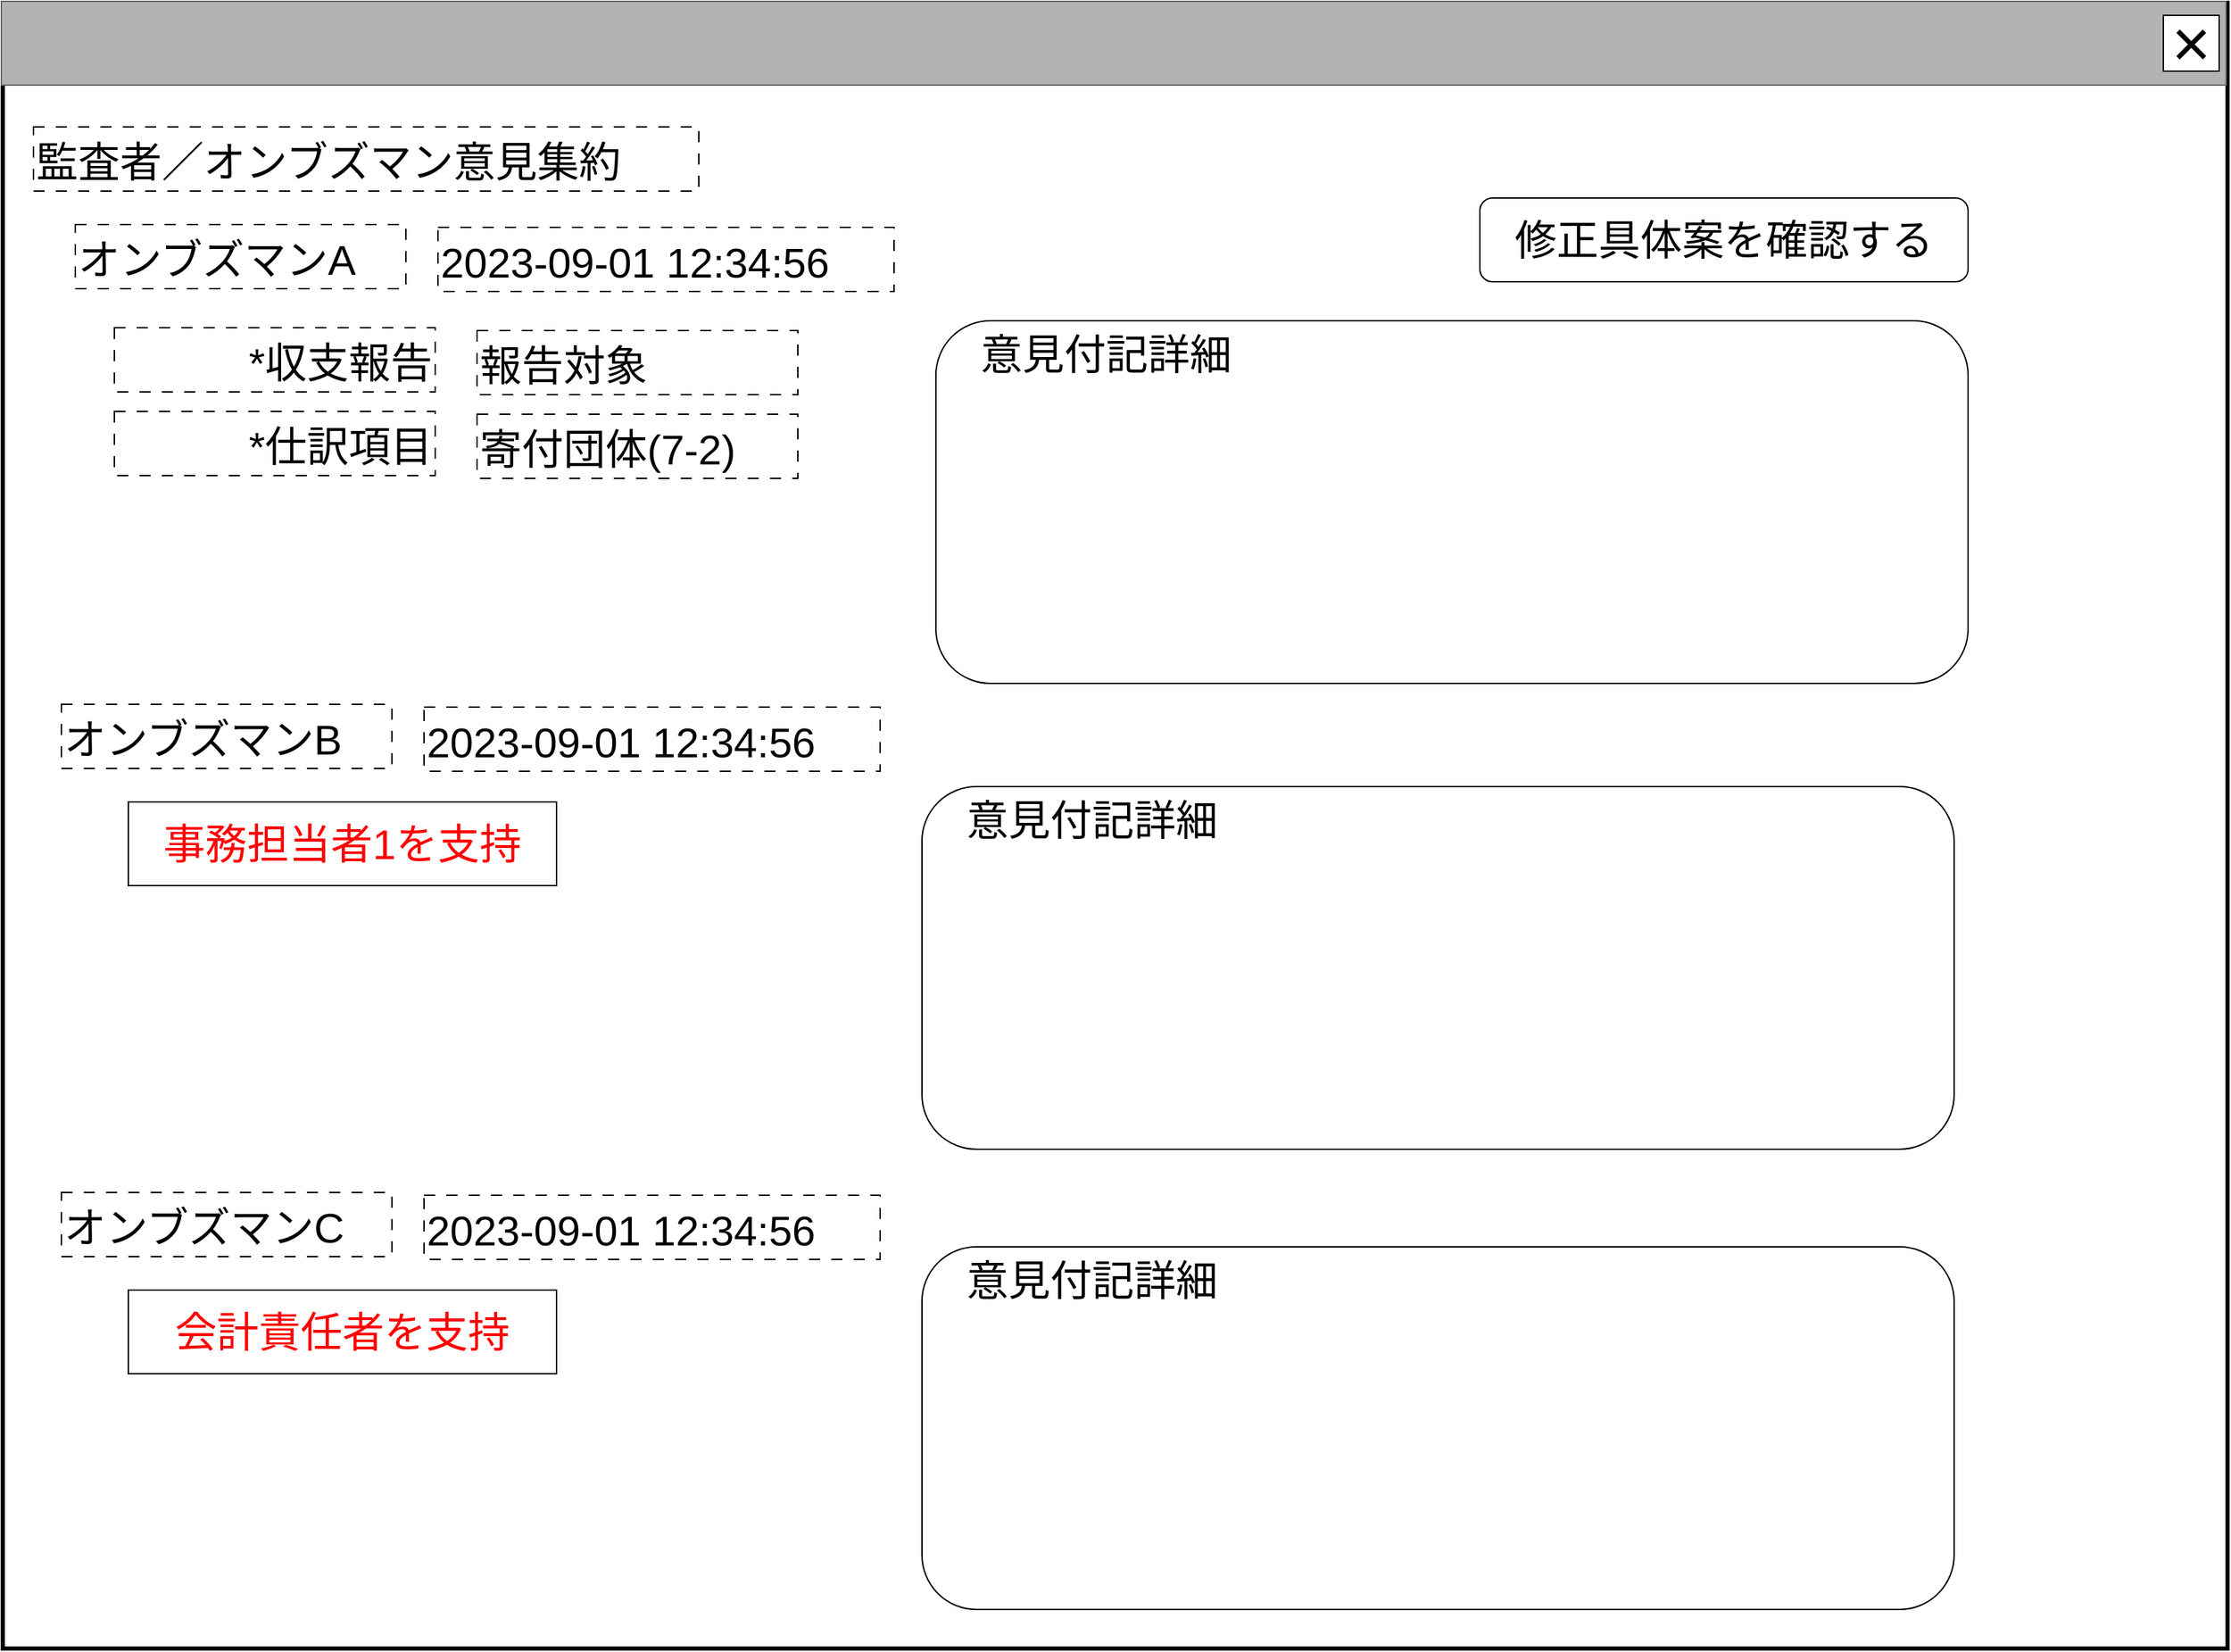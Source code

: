 <mxfile version="22.1.15" type="device">
  <diagram name="ページ1" id="LE8fIzdrHe0wcv1LTvfw">
    <mxGraphModel dx="1889" dy="1116" grid="1" gridSize="10" guides="1" tooltips="1" connect="1" arrows="1" fold="1" page="1" pageScale="1" pageWidth="1600" pageHeight="1200" math="0" shadow="0">
      <root>
        <mxCell id="0" />
        <mxCell id="cFaB45KztUIKXS-_cTrr-4" value="背景" style="locked=1;" parent="0" visible="0" />
        <mxCell id="cFaB45KztUIKXS-_cTrr-5" value="" style="rounded=0;whiteSpace=wrap;html=1;strokeWidth=3;" parent="cFaB45KztUIKXS-_cTrr-4" vertex="1">
          <mxGeometry x="1" y="1" width="1595" height="1180" as="geometry" />
        </mxCell>
        <mxCell id="cFaB45KztUIKXS-_cTrr-6" value="" style="rounded=0;whiteSpace=wrap;html=1;fillColor=#B3B3B3;fontColor=#333333;strokeColor=#666666;" parent="cFaB45KztUIKXS-_cTrr-4" vertex="1">
          <mxGeometry width="1595" height="60" as="geometry" />
        </mxCell>
        <mxCell id="cFaB45KztUIKXS-_cTrr-7" value="&lt;font style=&quot;font-size: 48px;&quot;&gt;×&lt;/font&gt;" style="rounded=0;whiteSpace=wrap;html=1;" parent="cFaB45KztUIKXS-_cTrr-4" vertex="1">
          <mxGeometry x="1550" y="10" width="40" height="40" as="geometry" />
        </mxCell>
        <mxCell id="cFaB45KztUIKXS-_cTrr-8" value="" style="rounded=0;whiteSpace=wrap;html=1;" parent="cFaB45KztUIKXS-_cTrr-4" vertex="1">
          <mxGeometry x="830" y="670" width="120" height="60" as="geometry" />
        </mxCell>
        <mxCell id="cFaB45KztUIKXS-_cTrr-9" value="ウインドウ" style="locked=1;" parent="0" />
        <mxCell id="cFaB45KztUIKXS-_cTrr-10" value="" style="rounded=0;whiteSpace=wrap;html=1;strokeWidth=3;" parent="cFaB45KztUIKXS-_cTrr-9" vertex="1">
          <mxGeometry x="1" y="1" width="1595" height="1180" as="geometry" />
        </mxCell>
        <mxCell id="cFaB45KztUIKXS-_cTrr-11" value="" style="rounded=0;whiteSpace=wrap;html=1;fillColor=#B3B3B3;fontColor=#333333;strokeColor=#666666;" parent="cFaB45KztUIKXS-_cTrr-9" vertex="1">
          <mxGeometry width="1595" height="60" as="geometry" />
        </mxCell>
        <mxCell id="cFaB45KztUIKXS-_cTrr-12" value="&lt;font style=&quot;font-size: 48px;&quot;&gt;×&lt;/font&gt;" style="rounded=0;whiteSpace=wrap;html=1;" parent="cFaB45KztUIKXS-_cTrr-9" vertex="1">
          <mxGeometry x="1550" y="10" width="40" height="40" as="geometry" />
        </mxCell>
        <mxCell id="cFaB45KztUIKXS-_cTrr-14" value="名称未設定レイヤ" style="" parent="0" />
        <mxCell id="7XUUMjl2pCJ0lQ--BuxK-3" value="&lt;span style=&quot;font-size: 30px;&quot;&gt;監査者／オンブズマン意見集約&lt;/span&gt;" style="rounded=0;whiteSpace=wrap;html=1;align=left;dashed=1;dashPattern=8 8;verticalAlign=bottom;" parent="cFaB45KztUIKXS-_cTrr-14" vertex="1">
          <mxGeometry x="23" y="90" width="477" height="46" as="geometry" />
        </mxCell>
        <mxCell id="7XUUMjl2pCJ0lQ--BuxK-4" value="&lt;span style=&quot;font-size: 30px;&quot;&gt;オンブズマンA&lt;/span&gt;" style="rounded=0;whiteSpace=wrap;html=1;align=left;dashed=1;dashPattern=8 8;verticalAlign=bottom;" parent="cFaB45KztUIKXS-_cTrr-14" vertex="1">
          <mxGeometry x="53" y="160" width="237" height="46" as="geometry" />
        </mxCell>
        <mxCell id="7XUUMjl2pCJ0lQ--BuxK-5" value="&lt;font style=&quot;font-size: 30px;&quot;&gt;修正具体案を確認する&lt;/font&gt;" style="rounded=1;whiteSpace=wrap;html=1;" parent="cFaB45KztUIKXS-_cTrr-14" vertex="1">
          <mxGeometry x="1060" y="141" width="350" height="60" as="geometry" />
        </mxCell>
        <mxCell id="7XUUMjl2pCJ0lQ--BuxK-6" value="&lt;font style=&quot;font-size: 30px;&quot;&gt;　意見付記詳細&lt;/font&gt;" style="rounded=1;whiteSpace=wrap;html=1;align=left;verticalAlign=top;" parent="cFaB45KztUIKXS-_cTrr-14" vertex="1">
          <mxGeometry x="670" y="229" width="740" height="260" as="geometry" />
        </mxCell>
        <mxCell id="7XUUMjl2pCJ0lQ--BuxK-7" value="&lt;span style=&quot;font-size: 30px;&quot;&gt;オンブズマンB&lt;/span&gt;" style="rounded=0;whiteSpace=wrap;html=1;align=left;dashed=1;dashPattern=8 8;verticalAlign=bottom;" parent="cFaB45KztUIKXS-_cTrr-14" vertex="1">
          <mxGeometry x="43" y="504" width="237" height="46" as="geometry" />
        </mxCell>
        <mxCell id="7XUUMjl2pCJ0lQ--BuxK-9" value="&lt;font color=&quot;#ff0000&quot; style=&quot;font-size: 30px;&quot;&gt;事務担当者1を支持&lt;/font&gt;" style="rounded=0;whiteSpace=wrap;html=1;" parent="cFaB45KztUIKXS-_cTrr-14" vertex="1">
          <mxGeometry x="91" y="574" width="307" height="60" as="geometry" />
        </mxCell>
        <mxCell id="7XUUMjl2pCJ0lQ--BuxK-11" value="&lt;font style=&quot;font-size: 30px;&quot;&gt;*収支報告&lt;/font&gt;" style="rounded=0;whiteSpace=wrap;html=1;align=right;dashed=1;dashPattern=8 8;verticalAlign=bottom;" parent="cFaB45KztUIKXS-_cTrr-14" vertex="1">
          <mxGeometry x="81" y="234" width="230" height="46" as="geometry" />
        </mxCell>
        <mxCell id="7XUUMjl2pCJ0lQ--BuxK-12" value="&lt;font style=&quot;font-size: 30px;&quot;&gt;*仕訳項目&lt;/font&gt;" style="rounded=0;whiteSpace=wrap;html=1;align=right;dashed=1;dashPattern=8 8;verticalAlign=bottom;" parent="cFaB45KztUIKXS-_cTrr-14" vertex="1">
          <mxGeometry x="81" y="294" width="230" height="46" as="geometry" />
        </mxCell>
        <mxCell id="7XUUMjl2pCJ0lQ--BuxK-14" value="&lt;font style=&quot;font-size: 30px;&quot;&gt;報告対象&lt;/font&gt;" style="rounded=0;whiteSpace=wrap;html=1;align=left;dashed=1;dashPattern=8 8;verticalAlign=bottom;" parent="cFaB45KztUIKXS-_cTrr-14" vertex="1">
          <mxGeometry x="341" y="236" width="230" height="46" as="geometry" />
        </mxCell>
        <mxCell id="7XUUMjl2pCJ0lQ--BuxK-15" value="&lt;span style=&quot;font-size: 30px;&quot;&gt;寄付団体(7-2)&lt;/span&gt;" style="rounded=0;whiteSpace=wrap;html=1;align=left;dashed=1;dashPattern=8 8;verticalAlign=bottom;" parent="cFaB45KztUIKXS-_cTrr-14" vertex="1">
          <mxGeometry x="341" y="296" width="230" height="46" as="geometry" />
        </mxCell>
        <mxCell id="7XUUMjl2pCJ0lQ--BuxK-17" value="&lt;div style=&quot;&quot;&gt;&lt;span style=&quot;font-size: 30px;&quot;&gt;2023-09-01 12:34:56&lt;/span&gt;&lt;/div&gt;" style="rounded=0;whiteSpace=wrap;html=1;align=left;dashed=1;dashPattern=8 8;verticalAlign=bottom;" parent="cFaB45KztUIKXS-_cTrr-14" vertex="1">
          <mxGeometry x="303" y="506" width="327" height="46" as="geometry" />
        </mxCell>
        <mxCell id="7XUUMjl2pCJ0lQ--BuxK-18" value="&lt;font style=&quot;font-size: 30px;&quot;&gt;　意見付記詳細&lt;/font&gt;" style="rounded=1;whiteSpace=wrap;html=1;align=left;verticalAlign=top;" parent="cFaB45KztUIKXS-_cTrr-14" vertex="1">
          <mxGeometry x="660" y="563" width="740" height="260" as="geometry" />
        </mxCell>
        <mxCell id="7XUUMjl2pCJ0lQ--BuxK-19" value="&lt;div style=&quot;&quot;&gt;&lt;span style=&quot;font-size: 30px;&quot;&gt;2023-09-01 12:34:56&lt;/span&gt;&lt;/div&gt;" style="rounded=0;whiteSpace=wrap;html=1;align=left;dashed=1;dashPattern=8 8;verticalAlign=bottom;" parent="cFaB45KztUIKXS-_cTrr-14" vertex="1">
          <mxGeometry x="313" y="162" width="327" height="46" as="geometry" />
        </mxCell>
        <mxCell id="7XUUMjl2pCJ0lQ--BuxK-20" value="&lt;span style=&quot;font-size: 30px;&quot;&gt;オンブズマンC&lt;/span&gt;" style="rounded=0;whiteSpace=wrap;html=1;align=left;dashed=1;dashPattern=8 8;verticalAlign=bottom;" parent="cFaB45KztUIKXS-_cTrr-14" vertex="1">
          <mxGeometry x="43" y="854" width="237" height="46" as="geometry" />
        </mxCell>
        <mxCell id="7XUUMjl2pCJ0lQ--BuxK-21" value="&lt;font color=&quot;#ff0000&quot; style=&quot;font-size: 30px;&quot;&gt;会計責任者を支持&lt;/font&gt;" style="rounded=0;whiteSpace=wrap;html=1;" parent="cFaB45KztUIKXS-_cTrr-14" vertex="1">
          <mxGeometry x="91" y="924" width="307" height="60" as="geometry" />
        </mxCell>
        <mxCell id="7XUUMjl2pCJ0lQ--BuxK-22" value="&lt;div style=&quot;&quot;&gt;&lt;span style=&quot;font-size: 30px;&quot;&gt;2023-09-01 12:34:56&lt;/span&gt;&lt;/div&gt;" style="rounded=0;whiteSpace=wrap;html=1;align=left;dashed=1;dashPattern=8 8;verticalAlign=bottom;" parent="cFaB45KztUIKXS-_cTrr-14" vertex="1">
          <mxGeometry x="303" y="856" width="327" height="46" as="geometry" />
        </mxCell>
        <mxCell id="7XUUMjl2pCJ0lQ--BuxK-23" value="&lt;font style=&quot;font-size: 30px;&quot;&gt;　意見付記詳細&lt;/font&gt;" style="rounded=1;whiteSpace=wrap;html=1;align=left;verticalAlign=top;" parent="cFaB45KztUIKXS-_cTrr-14" vertex="1">
          <mxGeometry x="660" y="893" width="740" height="260" as="geometry" />
        </mxCell>
        <mxCell id="7XUUMjl2pCJ0lQ--BuxK-24" value="振番" parent="0" />
      </root>
    </mxGraphModel>
  </diagram>
</mxfile>
